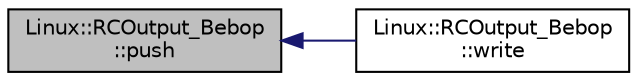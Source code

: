 digraph "Linux::RCOutput_Bebop::push"
{
 // INTERACTIVE_SVG=YES
  edge [fontname="Helvetica",fontsize="10",labelfontname="Helvetica",labelfontsize="10"];
  node [fontname="Helvetica",fontsize="10",shape=record];
  rankdir="LR";
  Node1 [label="Linux::RCOutput_Bebop\l::push",height=0.2,width=0.4,color="black", fillcolor="grey75", style="filled", fontcolor="black"];
  Node1 -> Node2 [dir="back",color="midnightblue",fontsize="10",style="solid",fontname="Helvetica"];
  Node2 [label="Linux::RCOutput_Bebop\l::write",height=0.2,width=0.4,color="black", fillcolor="white", style="filled",URL="$classLinux_1_1RCOutput__Bebop.html#aece4846bc0b4c71b7b39b27e37cb790e"];
}
